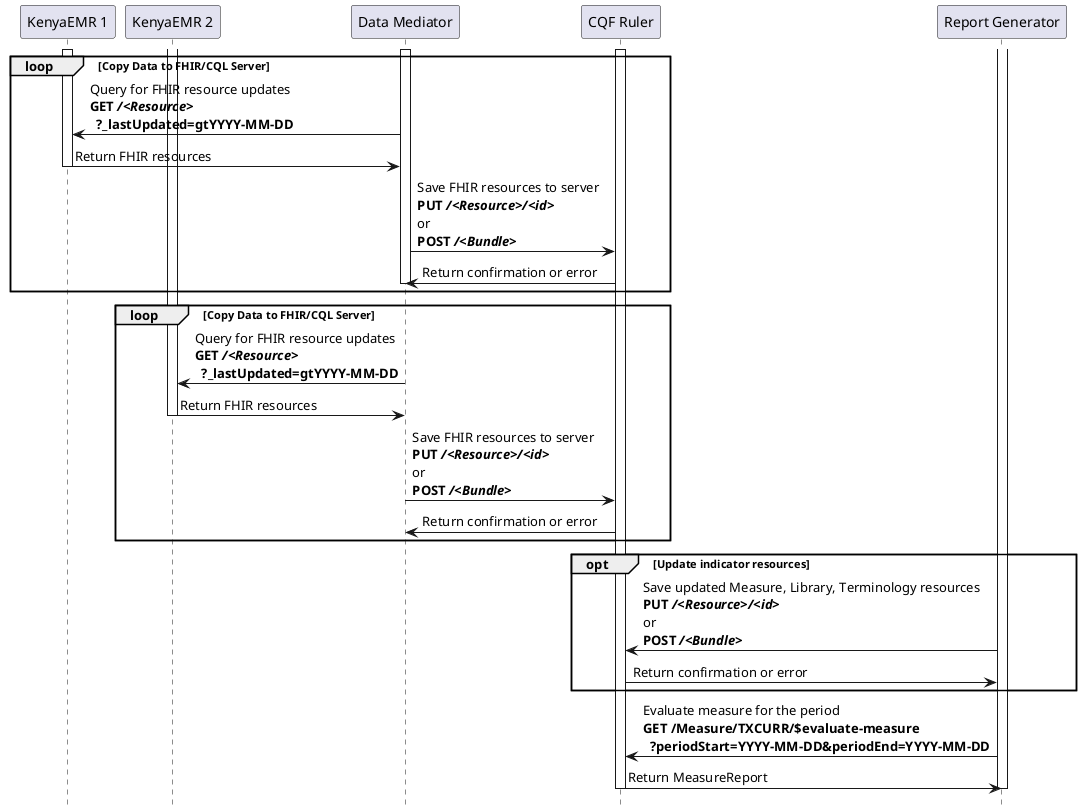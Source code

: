 @startuml
skinparam svgDimensionStyle false
hide footbox
participant "KenyaEMR 1" as EMR1
participant "KenyaEMR 2" as EMR2
participant "Data Mediator" as Data
participant "CQF Ruler" as CQL
participant "Report Generator" as Report 

activate CQL
loop Copy Data to FHIR/CQL Server
  activate Data
  activate EMR1
  Data -> EMR1: Query for FHIR resource updates\n**GET ///<Resource>//**\n  **?_lastUpdated=gtYYYY-MM-DD**
  EMR1 -> Data: Return FHIR resources
  deactivate EMR1
  Data -> CQL: Save FHIR resources to server\n**PUT ///<Resource>/////<id>//**\nor\n**POST ///<Bundle>//**
  CQL -> Data: Return confirmation or error
  deactivate Data
end

loop Copy Data to FHIR/CQL Server
  activate Data
  activate EMR2
  Data -> EMR2: Query for FHIR resource updates\n**GET ///<Resource>//**\n  **?_lastUpdated=gtYYYY-MM-DD**
  EMR2 -> Data: Return FHIR resources
  deactivate EMR2
  Data -> CQL: Save FHIR resources to server\n**PUT ///<Resource>/////<id>//**\nor\n**POST ///<Bundle>//**
  CQL -> Data: Return confirmation or error
  deactivate Data
end

activate Report
opt Update indicator resources
  Report -> CQL: Save updated Measure, Library, Terminology resources\n**PUT ///<Resource>/////<id>//**\nor\n**POST ///<Bundle>//**
  CQL -> Report: Return confirmation or error
end

Report -> CQL: Evaluate measure for the period\n**GET /Measure/TXCURR/$evaluate-measure**\n  **?periodStart=YYYY-MM-DD&periodEnd=YYYY-MM-DD**
CQL -> Report: Return MeasureReport
deactivate Report
deactivate CQL

@enduml
